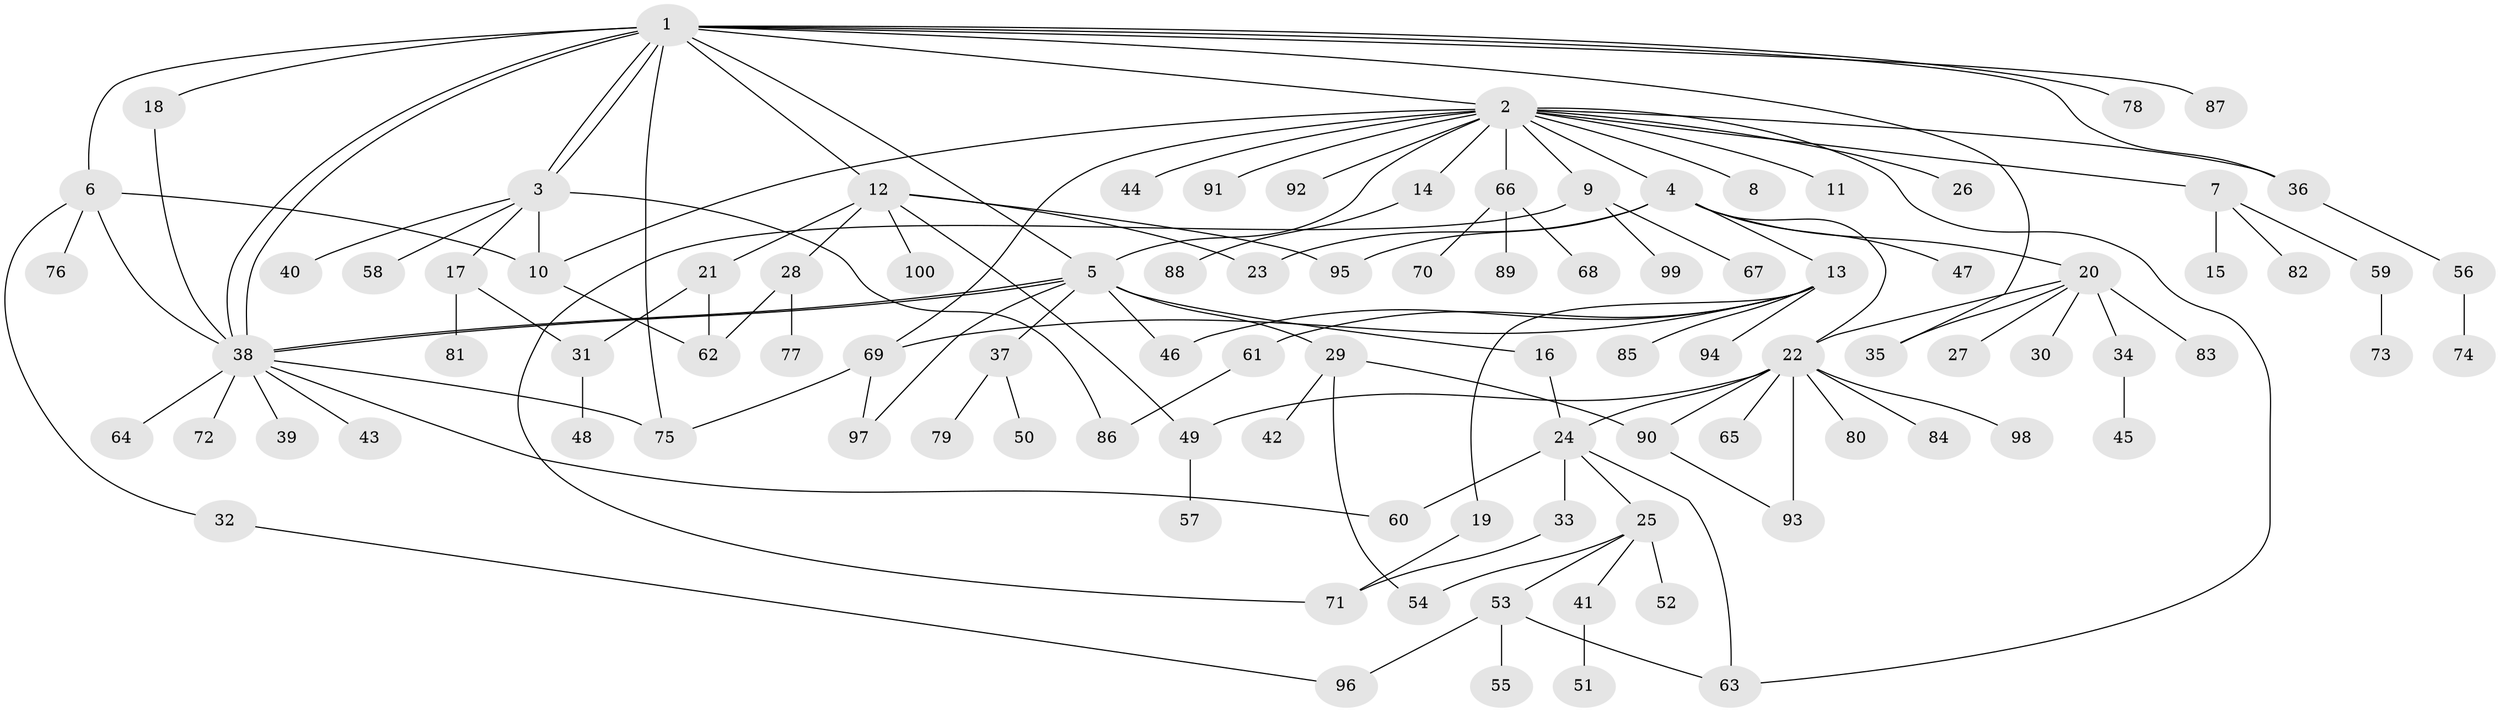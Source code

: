 // coarse degree distribution, {14: 0.014084507042253521, 16: 0.014084507042253521, 6: 0.07042253521126761, 7: 0.04225352112676056, 9: 0.014084507042253521, 3: 0.09859154929577464, 1: 0.5070422535211268, 2: 0.16901408450704225, 4: 0.04225352112676056, 10: 0.014084507042253521, 11: 0.014084507042253521}
// Generated by graph-tools (version 1.1) at 2025/23/03/03/25 07:23:54]
// undirected, 100 vertices, 133 edges
graph export_dot {
graph [start="1"]
  node [color=gray90,style=filled];
  1;
  2;
  3;
  4;
  5;
  6;
  7;
  8;
  9;
  10;
  11;
  12;
  13;
  14;
  15;
  16;
  17;
  18;
  19;
  20;
  21;
  22;
  23;
  24;
  25;
  26;
  27;
  28;
  29;
  30;
  31;
  32;
  33;
  34;
  35;
  36;
  37;
  38;
  39;
  40;
  41;
  42;
  43;
  44;
  45;
  46;
  47;
  48;
  49;
  50;
  51;
  52;
  53;
  54;
  55;
  56;
  57;
  58;
  59;
  60;
  61;
  62;
  63;
  64;
  65;
  66;
  67;
  68;
  69;
  70;
  71;
  72;
  73;
  74;
  75;
  76;
  77;
  78;
  79;
  80;
  81;
  82;
  83;
  84;
  85;
  86;
  87;
  88;
  89;
  90;
  91;
  92;
  93;
  94;
  95;
  96;
  97;
  98;
  99;
  100;
  1 -- 2;
  1 -- 3;
  1 -- 3;
  1 -- 5;
  1 -- 6;
  1 -- 12;
  1 -- 18;
  1 -- 35;
  1 -- 36;
  1 -- 38;
  1 -- 38;
  1 -- 75;
  1 -- 78;
  1 -- 87;
  2 -- 4;
  2 -- 5;
  2 -- 7;
  2 -- 8;
  2 -- 9;
  2 -- 10;
  2 -- 11;
  2 -- 14;
  2 -- 26;
  2 -- 36;
  2 -- 44;
  2 -- 63;
  2 -- 66;
  2 -- 69;
  2 -- 91;
  2 -- 92;
  3 -- 10;
  3 -- 17;
  3 -- 40;
  3 -- 58;
  3 -- 86;
  4 -- 13;
  4 -- 20;
  4 -- 22;
  4 -- 23;
  4 -- 47;
  4 -- 95;
  5 -- 16;
  5 -- 29;
  5 -- 37;
  5 -- 38;
  5 -- 38;
  5 -- 46;
  5 -- 97;
  6 -- 10;
  6 -- 32;
  6 -- 38;
  6 -- 76;
  7 -- 15;
  7 -- 59;
  7 -- 82;
  9 -- 67;
  9 -- 71;
  9 -- 99;
  10 -- 62;
  12 -- 21;
  12 -- 23;
  12 -- 28;
  12 -- 49;
  12 -- 95;
  12 -- 100;
  13 -- 19;
  13 -- 46;
  13 -- 61;
  13 -- 69;
  13 -- 85;
  13 -- 94;
  14 -- 88;
  16 -- 24;
  17 -- 31;
  17 -- 81;
  18 -- 38;
  19 -- 71;
  20 -- 22;
  20 -- 27;
  20 -- 30;
  20 -- 34;
  20 -- 35;
  20 -- 83;
  21 -- 31;
  21 -- 62;
  22 -- 24;
  22 -- 49;
  22 -- 65;
  22 -- 80;
  22 -- 84;
  22 -- 90;
  22 -- 93;
  22 -- 98;
  24 -- 25;
  24 -- 33;
  24 -- 60;
  24 -- 63;
  25 -- 41;
  25 -- 52;
  25 -- 53;
  25 -- 54;
  28 -- 62;
  28 -- 77;
  29 -- 42;
  29 -- 54;
  29 -- 90;
  31 -- 48;
  32 -- 96;
  33 -- 71;
  34 -- 45;
  36 -- 56;
  37 -- 50;
  37 -- 79;
  38 -- 39;
  38 -- 43;
  38 -- 60;
  38 -- 64;
  38 -- 72;
  38 -- 75;
  41 -- 51;
  49 -- 57;
  53 -- 55;
  53 -- 63;
  53 -- 96;
  56 -- 74;
  59 -- 73;
  61 -- 86;
  66 -- 68;
  66 -- 70;
  66 -- 89;
  69 -- 75;
  69 -- 97;
  90 -- 93;
}

